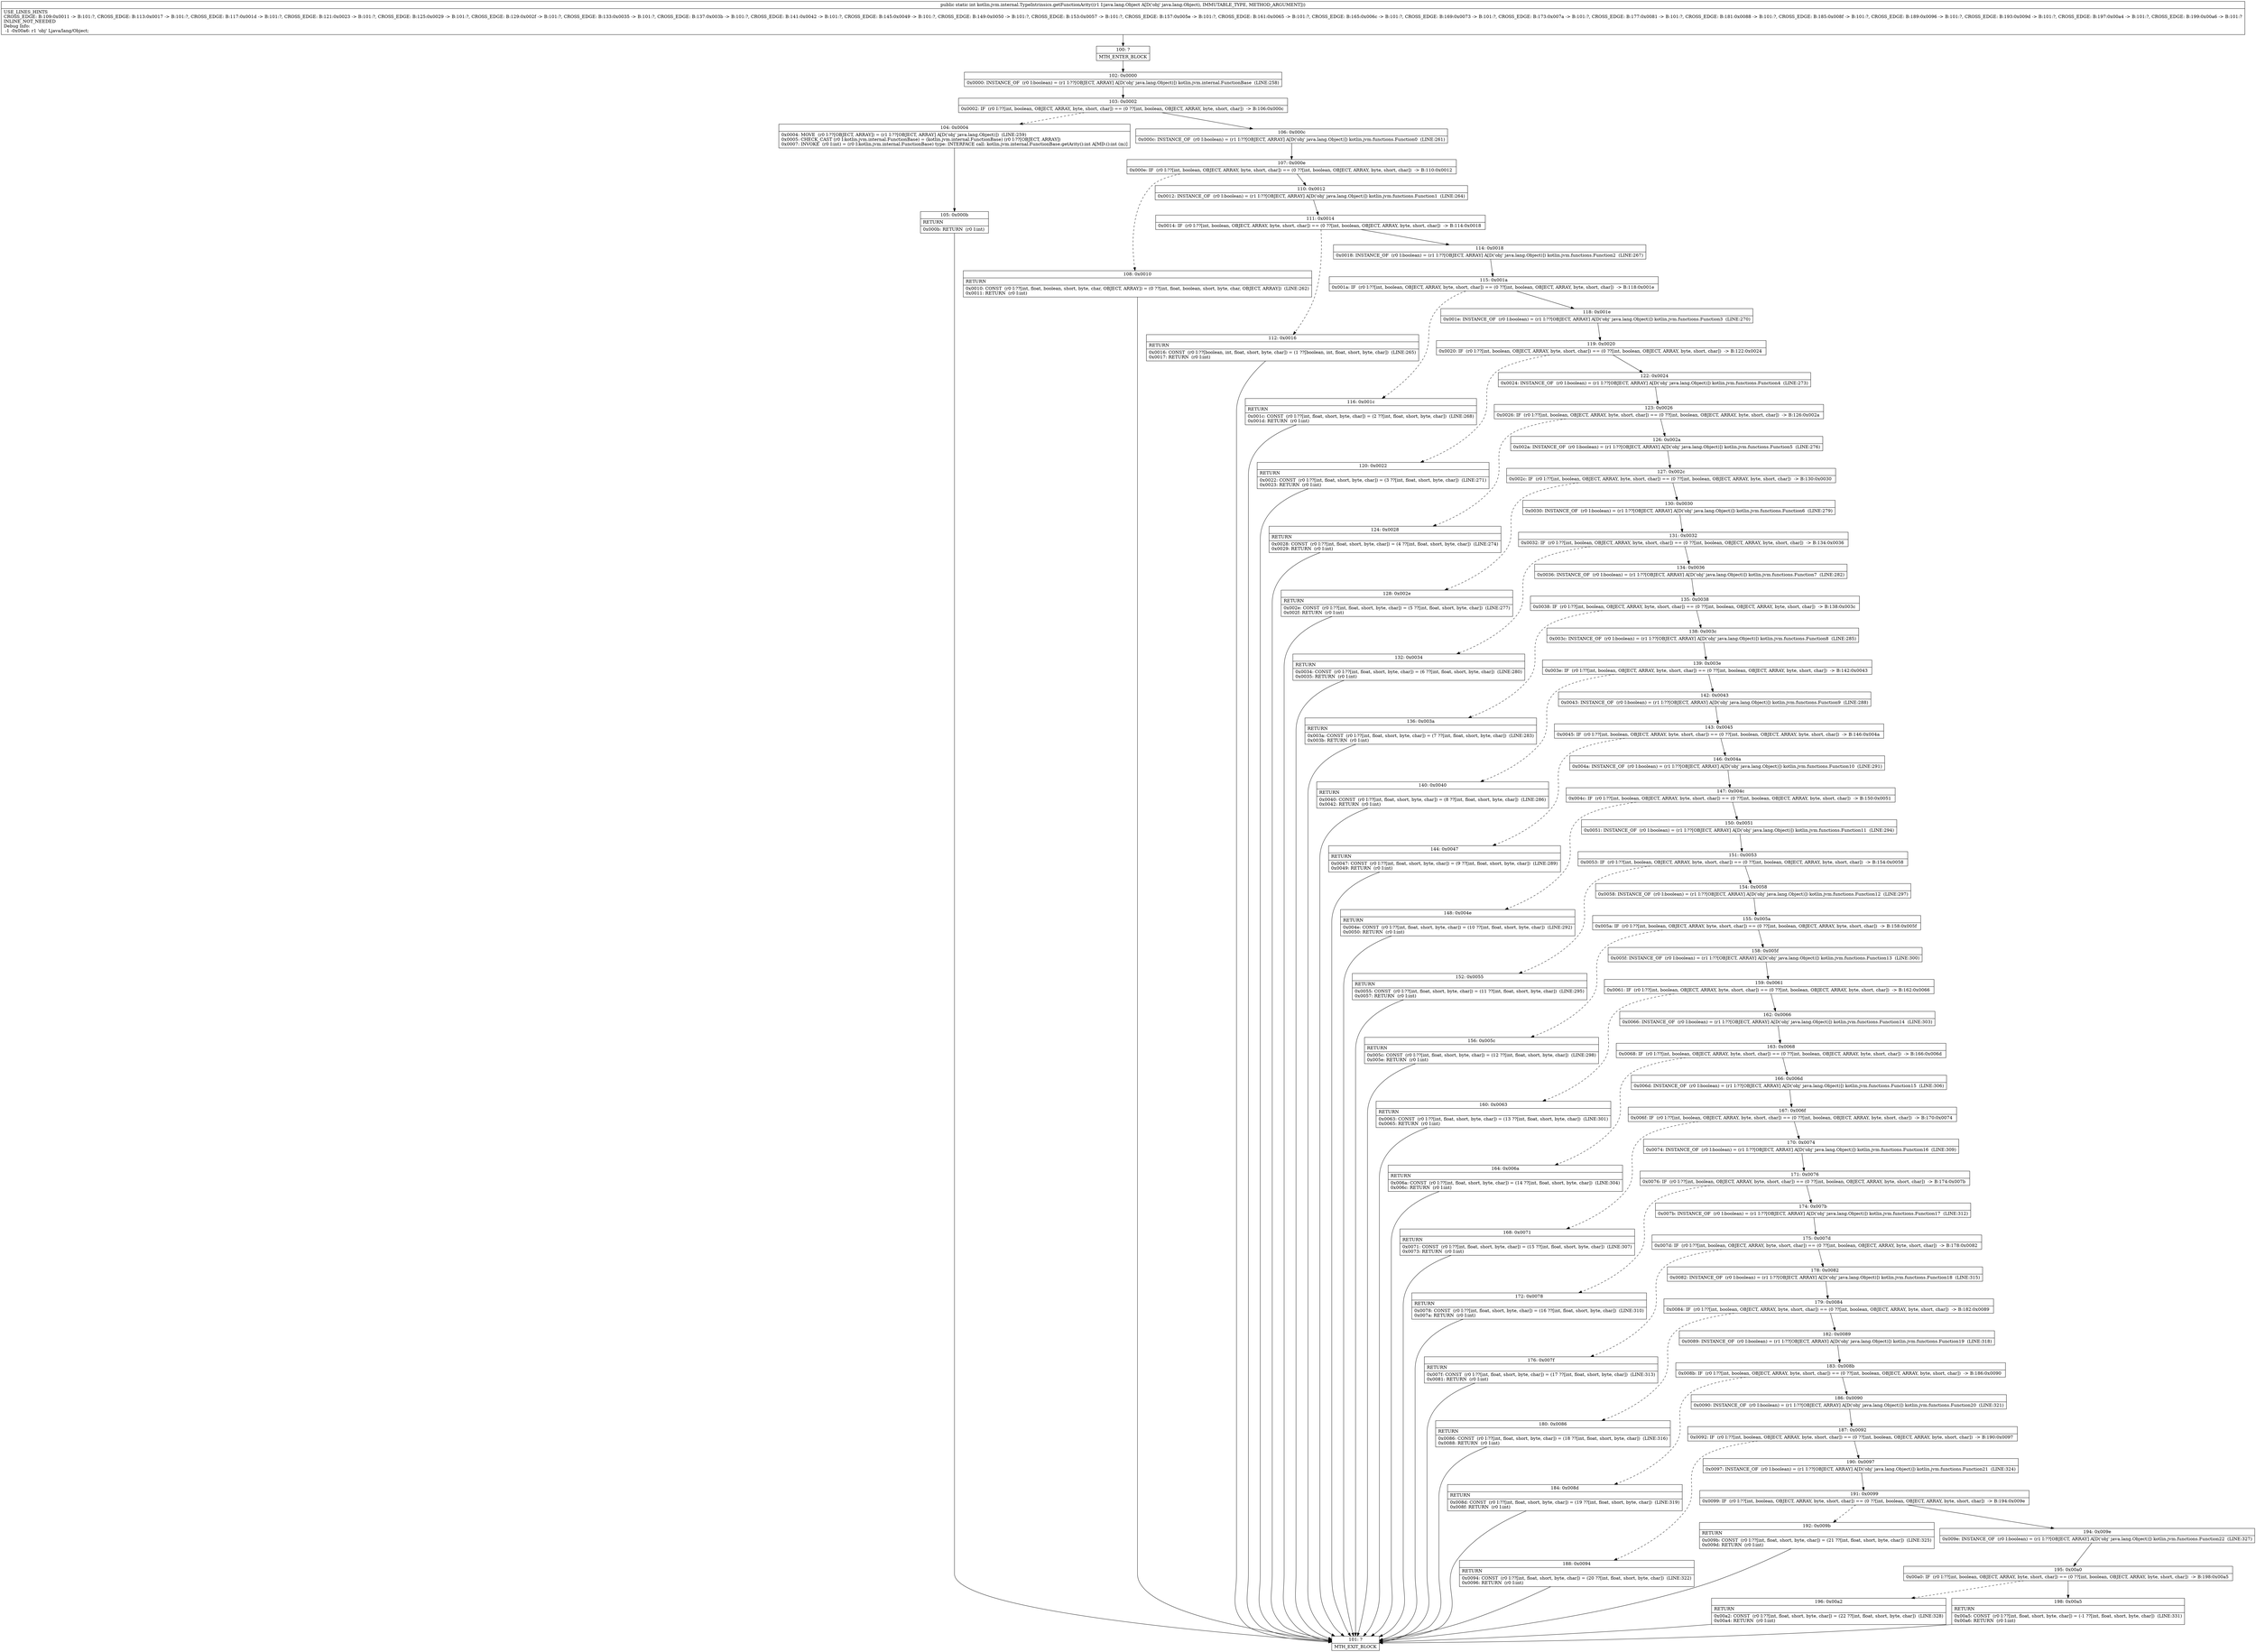 digraph "CFG forkotlin.jvm.internal.TypeIntrinsics.getFunctionArity(Ljava\/lang\/Object;)I" {
Node_100 [shape=record,label="{100\:\ ?|MTH_ENTER_BLOCK\l}"];
Node_102 [shape=record,label="{102\:\ 0x0000|0x0000: INSTANCE_OF  (r0 I:boolean) = (r1 I:??[OBJECT, ARRAY] A[D('obj' java.lang.Object)]) kotlin.jvm.internal.FunctionBase  (LINE:258)\l}"];
Node_103 [shape=record,label="{103\:\ 0x0002|0x0002: IF  (r0 I:??[int, boolean, OBJECT, ARRAY, byte, short, char]) == (0 ??[int, boolean, OBJECT, ARRAY, byte, short, char])  \-\> B:106:0x000c \l}"];
Node_104 [shape=record,label="{104\:\ 0x0004|0x0004: MOVE  (r0 I:??[OBJECT, ARRAY]) = (r1 I:??[OBJECT, ARRAY] A[D('obj' java.lang.Object)])  (LINE:259)\l0x0005: CHECK_CAST (r0 I:kotlin.jvm.internal.FunctionBase) = (kotlin.jvm.internal.FunctionBase) (r0 I:??[OBJECT, ARRAY]) \l0x0007: INVOKE  (r0 I:int) = (r0 I:kotlin.jvm.internal.FunctionBase) type: INTERFACE call: kotlin.jvm.internal.FunctionBase.getArity():int A[MD:():int (m)]\l}"];
Node_105 [shape=record,label="{105\:\ 0x000b|RETURN\l|0x000b: RETURN  (r0 I:int) \l}"];
Node_101 [shape=record,label="{101\:\ ?|MTH_EXIT_BLOCK\l}"];
Node_106 [shape=record,label="{106\:\ 0x000c|0x000c: INSTANCE_OF  (r0 I:boolean) = (r1 I:??[OBJECT, ARRAY] A[D('obj' java.lang.Object)]) kotlin.jvm.functions.Function0  (LINE:261)\l}"];
Node_107 [shape=record,label="{107\:\ 0x000e|0x000e: IF  (r0 I:??[int, boolean, OBJECT, ARRAY, byte, short, char]) == (0 ??[int, boolean, OBJECT, ARRAY, byte, short, char])  \-\> B:110:0x0012 \l}"];
Node_108 [shape=record,label="{108\:\ 0x0010|RETURN\l|0x0010: CONST  (r0 I:??[int, float, boolean, short, byte, char, OBJECT, ARRAY]) = (0 ??[int, float, boolean, short, byte, char, OBJECT, ARRAY])  (LINE:262)\l0x0011: RETURN  (r0 I:int) \l}"];
Node_110 [shape=record,label="{110\:\ 0x0012|0x0012: INSTANCE_OF  (r0 I:boolean) = (r1 I:??[OBJECT, ARRAY] A[D('obj' java.lang.Object)]) kotlin.jvm.functions.Function1  (LINE:264)\l}"];
Node_111 [shape=record,label="{111\:\ 0x0014|0x0014: IF  (r0 I:??[int, boolean, OBJECT, ARRAY, byte, short, char]) == (0 ??[int, boolean, OBJECT, ARRAY, byte, short, char])  \-\> B:114:0x0018 \l}"];
Node_112 [shape=record,label="{112\:\ 0x0016|RETURN\l|0x0016: CONST  (r0 I:??[boolean, int, float, short, byte, char]) = (1 ??[boolean, int, float, short, byte, char])  (LINE:265)\l0x0017: RETURN  (r0 I:int) \l}"];
Node_114 [shape=record,label="{114\:\ 0x0018|0x0018: INSTANCE_OF  (r0 I:boolean) = (r1 I:??[OBJECT, ARRAY] A[D('obj' java.lang.Object)]) kotlin.jvm.functions.Function2  (LINE:267)\l}"];
Node_115 [shape=record,label="{115\:\ 0x001a|0x001a: IF  (r0 I:??[int, boolean, OBJECT, ARRAY, byte, short, char]) == (0 ??[int, boolean, OBJECT, ARRAY, byte, short, char])  \-\> B:118:0x001e \l}"];
Node_116 [shape=record,label="{116\:\ 0x001c|RETURN\l|0x001c: CONST  (r0 I:??[int, float, short, byte, char]) = (2 ??[int, float, short, byte, char])  (LINE:268)\l0x001d: RETURN  (r0 I:int) \l}"];
Node_118 [shape=record,label="{118\:\ 0x001e|0x001e: INSTANCE_OF  (r0 I:boolean) = (r1 I:??[OBJECT, ARRAY] A[D('obj' java.lang.Object)]) kotlin.jvm.functions.Function3  (LINE:270)\l}"];
Node_119 [shape=record,label="{119\:\ 0x0020|0x0020: IF  (r0 I:??[int, boolean, OBJECT, ARRAY, byte, short, char]) == (0 ??[int, boolean, OBJECT, ARRAY, byte, short, char])  \-\> B:122:0x0024 \l}"];
Node_120 [shape=record,label="{120\:\ 0x0022|RETURN\l|0x0022: CONST  (r0 I:??[int, float, short, byte, char]) = (3 ??[int, float, short, byte, char])  (LINE:271)\l0x0023: RETURN  (r0 I:int) \l}"];
Node_122 [shape=record,label="{122\:\ 0x0024|0x0024: INSTANCE_OF  (r0 I:boolean) = (r1 I:??[OBJECT, ARRAY] A[D('obj' java.lang.Object)]) kotlin.jvm.functions.Function4  (LINE:273)\l}"];
Node_123 [shape=record,label="{123\:\ 0x0026|0x0026: IF  (r0 I:??[int, boolean, OBJECT, ARRAY, byte, short, char]) == (0 ??[int, boolean, OBJECT, ARRAY, byte, short, char])  \-\> B:126:0x002a \l}"];
Node_124 [shape=record,label="{124\:\ 0x0028|RETURN\l|0x0028: CONST  (r0 I:??[int, float, short, byte, char]) = (4 ??[int, float, short, byte, char])  (LINE:274)\l0x0029: RETURN  (r0 I:int) \l}"];
Node_126 [shape=record,label="{126\:\ 0x002a|0x002a: INSTANCE_OF  (r0 I:boolean) = (r1 I:??[OBJECT, ARRAY] A[D('obj' java.lang.Object)]) kotlin.jvm.functions.Function5  (LINE:276)\l}"];
Node_127 [shape=record,label="{127\:\ 0x002c|0x002c: IF  (r0 I:??[int, boolean, OBJECT, ARRAY, byte, short, char]) == (0 ??[int, boolean, OBJECT, ARRAY, byte, short, char])  \-\> B:130:0x0030 \l}"];
Node_128 [shape=record,label="{128\:\ 0x002e|RETURN\l|0x002e: CONST  (r0 I:??[int, float, short, byte, char]) = (5 ??[int, float, short, byte, char])  (LINE:277)\l0x002f: RETURN  (r0 I:int) \l}"];
Node_130 [shape=record,label="{130\:\ 0x0030|0x0030: INSTANCE_OF  (r0 I:boolean) = (r1 I:??[OBJECT, ARRAY] A[D('obj' java.lang.Object)]) kotlin.jvm.functions.Function6  (LINE:279)\l}"];
Node_131 [shape=record,label="{131\:\ 0x0032|0x0032: IF  (r0 I:??[int, boolean, OBJECT, ARRAY, byte, short, char]) == (0 ??[int, boolean, OBJECT, ARRAY, byte, short, char])  \-\> B:134:0x0036 \l}"];
Node_132 [shape=record,label="{132\:\ 0x0034|RETURN\l|0x0034: CONST  (r0 I:??[int, float, short, byte, char]) = (6 ??[int, float, short, byte, char])  (LINE:280)\l0x0035: RETURN  (r0 I:int) \l}"];
Node_134 [shape=record,label="{134\:\ 0x0036|0x0036: INSTANCE_OF  (r0 I:boolean) = (r1 I:??[OBJECT, ARRAY] A[D('obj' java.lang.Object)]) kotlin.jvm.functions.Function7  (LINE:282)\l}"];
Node_135 [shape=record,label="{135\:\ 0x0038|0x0038: IF  (r0 I:??[int, boolean, OBJECT, ARRAY, byte, short, char]) == (0 ??[int, boolean, OBJECT, ARRAY, byte, short, char])  \-\> B:138:0x003c \l}"];
Node_136 [shape=record,label="{136\:\ 0x003a|RETURN\l|0x003a: CONST  (r0 I:??[int, float, short, byte, char]) = (7 ??[int, float, short, byte, char])  (LINE:283)\l0x003b: RETURN  (r0 I:int) \l}"];
Node_138 [shape=record,label="{138\:\ 0x003c|0x003c: INSTANCE_OF  (r0 I:boolean) = (r1 I:??[OBJECT, ARRAY] A[D('obj' java.lang.Object)]) kotlin.jvm.functions.Function8  (LINE:285)\l}"];
Node_139 [shape=record,label="{139\:\ 0x003e|0x003e: IF  (r0 I:??[int, boolean, OBJECT, ARRAY, byte, short, char]) == (0 ??[int, boolean, OBJECT, ARRAY, byte, short, char])  \-\> B:142:0x0043 \l}"];
Node_140 [shape=record,label="{140\:\ 0x0040|RETURN\l|0x0040: CONST  (r0 I:??[int, float, short, byte, char]) = (8 ??[int, float, short, byte, char])  (LINE:286)\l0x0042: RETURN  (r0 I:int) \l}"];
Node_142 [shape=record,label="{142\:\ 0x0043|0x0043: INSTANCE_OF  (r0 I:boolean) = (r1 I:??[OBJECT, ARRAY] A[D('obj' java.lang.Object)]) kotlin.jvm.functions.Function9  (LINE:288)\l}"];
Node_143 [shape=record,label="{143\:\ 0x0045|0x0045: IF  (r0 I:??[int, boolean, OBJECT, ARRAY, byte, short, char]) == (0 ??[int, boolean, OBJECT, ARRAY, byte, short, char])  \-\> B:146:0x004a \l}"];
Node_144 [shape=record,label="{144\:\ 0x0047|RETURN\l|0x0047: CONST  (r0 I:??[int, float, short, byte, char]) = (9 ??[int, float, short, byte, char])  (LINE:289)\l0x0049: RETURN  (r0 I:int) \l}"];
Node_146 [shape=record,label="{146\:\ 0x004a|0x004a: INSTANCE_OF  (r0 I:boolean) = (r1 I:??[OBJECT, ARRAY] A[D('obj' java.lang.Object)]) kotlin.jvm.functions.Function10  (LINE:291)\l}"];
Node_147 [shape=record,label="{147\:\ 0x004c|0x004c: IF  (r0 I:??[int, boolean, OBJECT, ARRAY, byte, short, char]) == (0 ??[int, boolean, OBJECT, ARRAY, byte, short, char])  \-\> B:150:0x0051 \l}"];
Node_148 [shape=record,label="{148\:\ 0x004e|RETURN\l|0x004e: CONST  (r0 I:??[int, float, short, byte, char]) = (10 ??[int, float, short, byte, char])  (LINE:292)\l0x0050: RETURN  (r0 I:int) \l}"];
Node_150 [shape=record,label="{150\:\ 0x0051|0x0051: INSTANCE_OF  (r0 I:boolean) = (r1 I:??[OBJECT, ARRAY] A[D('obj' java.lang.Object)]) kotlin.jvm.functions.Function11  (LINE:294)\l}"];
Node_151 [shape=record,label="{151\:\ 0x0053|0x0053: IF  (r0 I:??[int, boolean, OBJECT, ARRAY, byte, short, char]) == (0 ??[int, boolean, OBJECT, ARRAY, byte, short, char])  \-\> B:154:0x0058 \l}"];
Node_152 [shape=record,label="{152\:\ 0x0055|RETURN\l|0x0055: CONST  (r0 I:??[int, float, short, byte, char]) = (11 ??[int, float, short, byte, char])  (LINE:295)\l0x0057: RETURN  (r0 I:int) \l}"];
Node_154 [shape=record,label="{154\:\ 0x0058|0x0058: INSTANCE_OF  (r0 I:boolean) = (r1 I:??[OBJECT, ARRAY] A[D('obj' java.lang.Object)]) kotlin.jvm.functions.Function12  (LINE:297)\l}"];
Node_155 [shape=record,label="{155\:\ 0x005a|0x005a: IF  (r0 I:??[int, boolean, OBJECT, ARRAY, byte, short, char]) == (0 ??[int, boolean, OBJECT, ARRAY, byte, short, char])  \-\> B:158:0x005f \l}"];
Node_156 [shape=record,label="{156\:\ 0x005c|RETURN\l|0x005c: CONST  (r0 I:??[int, float, short, byte, char]) = (12 ??[int, float, short, byte, char])  (LINE:298)\l0x005e: RETURN  (r0 I:int) \l}"];
Node_158 [shape=record,label="{158\:\ 0x005f|0x005f: INSTANCE_OF  (r0 I:boolean) = (r1 I:??[OBJECT, ARRAY] A[D('obj' java.lang.Object)]) kotlin.jvm.functions.Function13  (LINE:300)\l}"];
Node_159 [shape=record,label="{159\:\ 0x0061|0x0061: IF  (r0 I:??[int, boolean, OBJECT, ARRAY, byte, short, char]) == (0 ??[int, boolean, OBJECT, ARRAY, byte, short, char])  \-\> B:162:0x0066 \l}"];
Node_160 [shape=record,label="{160\:\ 0x0063|RETURN\l|0x0063: CONST  (r0 I:??[int, float, short, byte, char]) = (13 ??[int, float, short, byte, char])  (LINE:301)\l0x0065: RETURN  (r0 I:int) \l}"];
Node_162 [shape=record,label="{162\:\ 0x0066|0x0066: INSTANCE_OF  (r0 I:boolean) = (r1 I:??[OBJECT, ARRAY] A[D('obj' java.lang.Object)]) kotlin.jvm.functions.Function14  (LINE:303)\l}"];
Node_163 [shape=record,label="{163\:\ 0x0068|0x0068: IF  (r0 I:??[int, boolean, OBJECT, ARRAY, byte, short, char]) == (0 ??[int, boolean, OBJECT, ARRAY, byte, short, char])  \-\> B:166:0x006d \l}"];
Node_164 [shape=record,label="{164\:\ 0x006a|RETURN\l|0x006a: CONST  (r0 I:??[int, float, short, byte, char]) = (14 ??[int, float, short, byte, char])  (LINE:304)\l0x006c: RETURN  (r0 I:int) \l}"];
Node_166 [shape=record,label="{166\:\ 0x006d|0x006d: INSTANCE_OF  (r0 I:boolean) = (r1 I:??[OBJECT, ARRAY] A[D('obj' java.lang.Object)]) kotlin.jvm.functions.Function15  (LINE:306)\l}"];
Node_167 [shape=record,label="{167\:\ 0x006f|0x006f: IF  (r0 I:??[int, boolean, OBJECT, ARRAY, byte, short, char]) == (0 ??[int, boolean, OBJECT, ARRAY, byte, short, char])  \-\> B:170:0x0074 \l}"];
Node_168 [shape=record,label="{168\:\ 0x0071|RETURN\l|0x0071: CONST  (r0 I:??[int, float, short, byte, char]) = (15 ??[int, float, short, byte, char])  (LINE:307)\l0x0073: RETURN  (r0 I:int) \l}"];
Node_170 [shape=record,label="{170\:\ 0x0074|0x0074: INSTANCE_OF  (r0 I:boolean) = (r1 I:??[OBJECT, ARRAY] A[D('obj' java.lang.Object)]) kotlin.jvm.functions.Function16  (LINE:309)\l}"];
Node_171 [shape=record,label="{171\:\ 0x0076|0x0076: IF  (r0 I:??[int, boolean, OBJECT, ARRAY, byte, short, char]) == (0 ??[int, boolean, OBJECT, ARRAY, byte, short, char])  \-\> B:174:0x007b \l}"];
Node_172 [shape=record,label="{172\:\ 0x0078|RETURN\l|0x0078: CONST  (r0 I:??[int, float, short, byte, char]) = (16 ??[int, float, short, byte, char])  (LINE:310)\l0x007a: RETURN  (r0 I:int) \l}"];
Node_174 [shape=record,label="{174\:\ 0x007b|0x007b: INSTANCE_OF  (r0 I:boolean) = (r1 I:??[OBJECT, ARRAY] A[D('obj' java.lang.Object)]) kotlin.jvm.functions.Function17  (LINE:312)\l}"];
Node_175 [shape=record,label="{175\:\ 0x007d|0x007d: IF  (r0 I:??[int, boolean, OBJECT, ARRAY, byte, short, char]) == (0 ??[int, boolean, OBJECT, ARRAY, byte, short, char])  \-\> B:178:0x0082 \l}"];
Node_176 [shape=record,label="{176\:\ 0x007f|RETURN\l|0x007f: CONST  (r0 I:??[int, float, short, byte, char]) = (17 ??[int, float, short, byte, char])  (LINE:313)\l0x0081: RETURN  (r0 I:int) \l}"];
Node_178 [shape=record,label="{178\:\ 0x0082|0x0082: INSTANCE_OF  (r0 I:boolean) = (r1 I:??[OBJECT, ARRAY] A[D('obj' java.lang.Object)]) kotlin.jvm.functions.Function18  (LINE:315)\l}"];
Node_179 [shape=record,label="{179\:\ 0x0084|0x0084: IF  (r0 I:??[int, boolean, OBJECT, ARRAY, byte, short, char]) == (0 ??[int, boolean, OBJECT, ARRAY, byte, short, char])  \-\> B:182:0x0089 \l}"];
Node_180 [shape=record,label="{180\:\ 0x0086|RETURN\l|0x0086: CONST  (r0 I:??[int, float, short, byte, char]) = (18 ??[int, float, short, byte, char])  (LINE:316)\l0x0088: RETURN  (r0 I:int) \l}"];
Node_182 [shape=record,label="{182\:\ 0x0089|0x0089: INSTANCE_OF  (r0 I:boolean) = (r1 I:??[OBJECT, ARRAY] A[D('obj' java.lang.Object)]) kotlin.jvm.functions.Function19  (LINE:318)\l}"];
Node_183 [shape=record,label="{183\:\ 0x008b|0x008b: IF  (r0 I:??[int, boolean, OBJECT, ARRAY, byte, short, char]) == (0 ??[int, boolean, OBJECT, ARRAY, byte, short, char])  \-\> B:186:0x0090 \l}"];
Node_184 [shape=record,label="{184\:\ 0x008d|RETURN\l|0x008d: CONST  (r0 I:??[int, float, short, byte, char]) = (19 ??[int, float, short, byte, char])  (LINE:319)\l0x008f: RETURN  (r0 I:int) \l}"];
Node_186 [shape=record,label="{186\:\ 0x0090|0x0090: INSTANCE_OF  (r0 I:boolean) = (r1 I:??[OBJECT, ARRAY] A[D('obj' java.lang.Object)]) kotlin.jvm.functions.Function20  (LINE:321)\l}"];
Node_187 [shape=record,label="{187\:\ 0x0092|0x0092: IF  (r0 I:??[int, boolean, OBJECT, ARRAY, byte, short, char]) == (0 ??[int, boolean, OBJECT, ARRAY, byte, short, char])  \-\> B:190:0x0097 \l}"];
Node_188 [shape=record,label="{188\:\ 0x0094|RETURN\l|0x0094: CONST  (r0 I:??[int, float, short, byte, char]) = (20 ??[int, float, short, byte, char])  (LINE:322)\l0x0096: RETURN  (r0 I:int) \l}"];
Node_190 [shape=record,label="{190\:\ 0x0097|0x0097: INSTANCE_OF  (r0 I:boolean) = (r1 I:??[OBJECT, ARRAY] A[D('obj' java.lang.Object)]) kotlin.jvm.functions.Function21  (LINE:324)\l}"];
Node_191 [shape=record,label="{191\:\ 0x0099|0x0099: IF  (r0 I:??[int, boolean, OBJECT, ARRAY, byte, short, char]) == (0 ??[int, boolean, OBJECT, ARRAY, byte, short, char])  \-\> B:194:0x009e \l}"];
Node_192 [shape=record,label="{192\:\ 0x009b|RETURN\l|0x009b: CONST  (r0 I:??[int, float, short, byte, char]) = (21 ??[int, float, short, byte, char])  (LINE:325)\l0x009d: RETURN  (r0 I:int) \l}"];
Node_194 [shape=record,label="{194\:\ 0x009e|0x009e: INSTANCE_OF  (r0 I:boolean) = (r1 I:??[OBJECT, ARRAY] A[D('obj' java.lang.Object)]) kotlin.jvm.functions.Function22  (LINE:327)\l}"];
Node_195 [shape=record,label="{195\:\ 0x00a0|0x00a0: IF  (r0 I:??[int, boolean, OBJECT, ARRAY, byte, short, char]) == (0 ??[int, boolean, OBJECT, ARRAY, byte, short, char])  \-\> B:198:0x00a5 \l}"];
Node_196 [shape=record,label="{196\:\ 0x00a2|RETURN\l|0x00a2: CONST  (r0 I:??[int, float, short, byte, char]) = (22 ??[int, float, short, byte, char])  (LINE:328)\l0x00a4: RETURN  (r0 I:int) \l}"];
Node_198 [shape=record,label="{198\:\ 0x00a5|RETURN\l|0x00a5: CONST  (r0 I:??[int, float, short, byte, char]) = (\-1 ??[int, float, short, byte, char])  (LINE:331)\l0x00a6: RETURN  (r0 I:int) \l}"];
MethodNode[shape=record,label="{public static int kotlin.jvm.internal.TypeIntrinsics.getFunctionArity((r1 I:java.lang.Object A[D('obj' java.lang.Object), IMMUTABLE_TYPE, METHOD_ARGUMENT]))  | USE_LINES_HINTS\lCROSS_EDGE: B:109:0x0011 \-\> B:101:?, CROSS_EDGE: B:113:0x0017 \-\> B:101:?, CROSS_EDGE: B:117:0x001d \-\> B:101:?, CROSS_EDGE: B:121:0x0023 \-\> B:101:?, CROSS_EDGE: B:125:0x0029 \-\> B:101:?, CROSS_EDGE: B:129:0x002f \-\> B:101:?, CROSS_EDGE: B:133:0x0035 \-\> B:101:?, CROSS_EDGE: B:137:0x003b \-\> B:101:?, CROSS_EDGE: B:141:0x0042 \-\> B:101:?, CROSS_EDGE: B:145:0x0049 \-\> B:101:?, CROSS_EDGE: B:149:0x0050 \-\> B:101:?, CROSS_EDGE: B:153:0x0057 \-\> B:101:?, CROSS_EDGE: B:157:0x005e \-\> B:101:?, CROSS_EDGE: B:161:0x0065 \-\> B:101:?, CROSS_EDGE: B:165:0x006c \-\> B:101:?, CROSS_EDGE: B:169:0x0073 \-\> B:101:?, CROSS_EDGE: B:173:0x007a \-\> B:101:?, CROSS_EDGE: B:177:0x0081 \-\> B:101:?, CROSS_EDGE: B:181:0x0088 \-\> B:101:?, CROSS_EDGE: B:185:0x008f \-\> B:101:?, CROSS_EDGE: B:189:0x0096 \-\> B:101:?, CROSS_EDGE: B:193:0x009d \-\> B:101:?, CROSS_EDGE: B:197:0x00a4 \-\> B:101:?, CROSS_EDGE: B:199:0x00a6 \-\> B:101:?\lINLINE_NOT_NEEDED\lDebug Info:\l  \-1 \-0x00a6: r1 'obj' Ljava\/lang\/Object;\l}"];
MethodNode -> Node_100;Node_100 -> Node_102;
Node_102 -> Node_103;
Node_103 -> Node_104[style=dashed];
Node_103 -> Node_106;
Node_104 -> Node_105;
Node_105 -> Node_101;
Node_106 -> Node_107;
Node_107 -> Node_108[style=dashed];
Node_107 -> Node_110;
Node_108 -> Node_101;
Node_110 -> Node_111;
Node_111 -> Node_112[style=dashed];
Node_111 -> Node_114;
Node_112 -> Node_101;
Node_114 -> Node_115;
Node_115 -> Node_116[style=dashed];
Node_115 -> Node_118;
Node_116 -> Node_101;
Node_118 -> Node_119;
Node_119 -> Node_120[style=dashed];
Node_119 -> Node_122;
Node_120 -> Node_101;
Node_122 -> Node_123;
Node_123 -> Node_124[style=dashed];
Node_123 -> Node_126;
Node_124 -> Node_101;
Node_126 -> Node_127;
Node_127 -> Node_128[style=dashed];
Node_127 -> Node_130;
Node_128 -> Node_101;
Node_130 -> Node_131;
Node_131 -> Node_132[style=dashed];
Node_131 -> Node_134;
Node_132 -> Node_101;
Node_134 -> Node_135;
Node_135 -> Node_136[style=dashed];
Node_135 -> Node_138;
Node_136 -> Node_101;
Node_138 -> Node_139;
Node_139 -> Node_140[style=dashed];
Node_139 -> Node_142;
Node_140 -> Node_101;
Node_142 -> Node_143;
Node_143 -> Node_144[style=dashed];
Node_143 -> Node_146;
Node_144 -> Node_101;
Node_146 -> Node_147;
Node_147 -> Node_148[style=dashed];
Node_147 -> Node_150;
Node_148 -> Node_101;
Node_150 -> Node_151;
Node_151 -> Node_152[style=dashed];
Node_151 -> Node_154;
Node_152 -> Node_101;
Node_154 -> Node_155;
Node_155 -> Node_156[style=dashed];
Node_155 -> Node_158;
Node_156 -> Node_101;
Node_158 -> Node_159;
Node_159 -> Node_160[style=dashed];
Node_159 -> Node_162;
Node_160 -> Node_101;
Node_162 -> Node_163;
Node_163 -> Node_164[style=dashed];
Node_163 -> Node_166;
Node_164 -> Node_101;
Node_166 -> Node_167;
Node_167 -> Node_168[style=dashed];
Node_167 -> Node_170;
Node_168 -> Node_101;
Node_170 -> Node_171;
Node_171 -> Node_172[style=dashed];
Node_171 -> Node_174;
Node_172 -> Node_101;
Node_174 -> Node_175;
Node_175 -> Node_176[style=dashed];
Node_175 -> Node_178;
Node_176 -> Node_101;
Node_178 -> Node_179;
Node_179 -> Node_180[style=dashed];
Node_179 -> Node_182;
Node_180 -> Node_101;
Node_182 -> Node_183;
Node_183 -> Node_184[style=dashed];
Node_183 -> Node_186;
Node_184 -> Node_101;
Node_186 -> Node_187;
Node_187 -> Node_188[style=dashed];
Node_187 -> Node_190;
Node_188 -> Node_101;
Node_190 -> Node_191;
Node_191 -> Node_192[style=dashed];
Node_191 -> Node_194;
Node_192 -> Node_101;
Node_194 -> Node_195;
Node_195 -> Node_196[style=dashed];
Node_195 -> Node_198;
Node_196 -> Node_101;
Node_198 -> Node_101;
}

